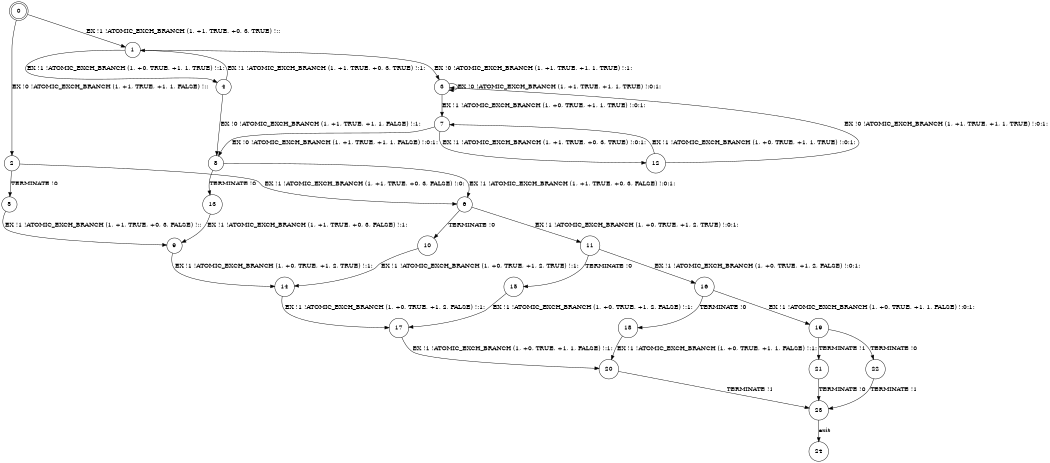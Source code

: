 digraph BCG {
size = "7, 10.5";
center = TRUE;
node [shape = circle];
0 [peripheries = 2];
0 -> 1 [label = "EX !1 !ATOMIC_EXCH_BRANCH (1, +1, TRUE, +0, 3, TRUE) !::"];
0 -> 2 [label = "EX !0 !ATOMIC_EXCH_BRANCH (1, +1, TRUE, +1, 1, FALSE) !::"];
1 -> 3 [label = "EX !0 !ATOMIC_EXCH_BRANCH (1, +1, TRUE, +1, 1, TRUE) !:1:"];
1 -> 4 [label = "EX !1 !ATOMIC_EXCH_BRANCH (1, +0, TRUE, +1, 1, TRUE) !:1:"];
2 -> 5 [label = "TERMINATE !0"];
2 -> 6 [label = "EX !1 !ATOMIC_EXCH_BRANCH (1, +1, TRUE, +0, 3, FALSE) !:0:"];
3 -> 7 [label = "EX !1 !ATOMIC_EXCH_BRANCH (1, +0, TRUE, +1, 1, TRUE) !:0:1:"];
3 -> 3 [label = "EX !0 !ATOMIC_EXCH_BRANCH (1, +1, TRUE, +1, 1, TRUE) !:0:1:"];
4 -> 8 [label = "EX !0 !ATOMIC_EXCH_BRANCH (1, +1, TRUE, +1, 1, FALSE) !:1:"];
4 -> 1 [label = "EX !1 !ATOMIC_EXCH_BRANCH (1, +1, TRUE, +0, 3, TRUE) !:1:"];
5 -> 9 [label = "EX !1 !ATOMIC_EXCH_BRANCH (1, +1, TRUE, +0, 3, FALSE) !::"];
6 -> 10 [label = "TERMINATE !0"];
6 -> 11 [label = "EX !1 !ATOMIC_EXCH_BRANCH (1, +0, TRUE, +1, 2, TRUE) !:0:1:"];
7 -> 12 [label = "EX !1 !ATOMIC_EXCH_BRANCH (1, +1, TRUE, +0, 3, TRUE) !:0:1:"];
7 -> 8 [label = "EX !0 !ATOMIC_EXCH_BRANCH (1, +1, TRUE, +1, 1, FALSE) !:0:1:"];
8 -> 13 [label = "TERMINATE !0"];
8 -> 6 [label = "EX !1 !ATOMIC_EXCH_BRANCH (1, +1, TRUE, +0, 3, FALSE) !:0:1:"];
9 -> 14 [label = "EX !1 !ATOMIC_EXCH_BRANCH (1, +0, TRUE, +1, 2, TRUE) !:1:"];
10 -> 14 [label = "EX !1 !ATOMIC_EXCH_BRANCH (1, +0, TRUE, +1, 2, TRUE) !:1:"];
11 -> 15 [label = "TERMINATE !0"];
11 -> 16 [label = "EX !1 !ATOMIC_EXCH_BRANCH (1, +0, TRUE, +1, 2, FALSE) !:0:1:"];
12 -> 7 [label = "EX !1 !ATOMIC_EXCH_BRANCH (1, +0, TRUE, +1, 1, TRUE) !:0:1:"];
12 -> 3 [label = "EX !0 !ATOMIC_EXCH_BRANCH (1, +1, TRUE, +1, 1, TRUE) !:0:1:"];
13 -> 9 [label = "EX !1 !ATOMIC_EXCH_BRANCH (1, +1, TRUE, +0, 3, FALSE) !:1:"];
14 -> 17 [label = "EX !1 !ATOMIC_EXCH_BRANCH (1, +0, TRUE, +1, 2, FALSE) !:1:"];
15 -> 17 [label = "EX !1 !ATOMIC_EXCH_BRANCH (1, +0, TRUE, +1, 2, FALSE) !:1:"];
16 -> 18 [label = "TERMINATE !0"];
16 -> 19 [label = "EX !1 !ATOMIC_EXCH_BRANCH (1, +0, TRUE, +1, 1, FALSE) !:0:1:"];
17 -> 20 [label = "EX !1 !ATOMIC_EXCH_BRANCH (1, +0, TRUE, +1, 1, FALSE) !:1:"];
18 -> 20 [label = "EX !1 !ATOMIC_EXCH_BRANCH (1, +0, TRUE, +1, 1, FALSE) !:1:"];
19 -> 21 [label = "TERMINATE !1"];
19 -> 22 [label = "TERMINATE !0"];
20 -> 23 [label = "TERMINATE !1"];
21 -> 23 [label = "TERMINATE !0"];
22 -> 23 [label = "TERMINATE !1"];
23 -> 24 [label = "exit"];
}
